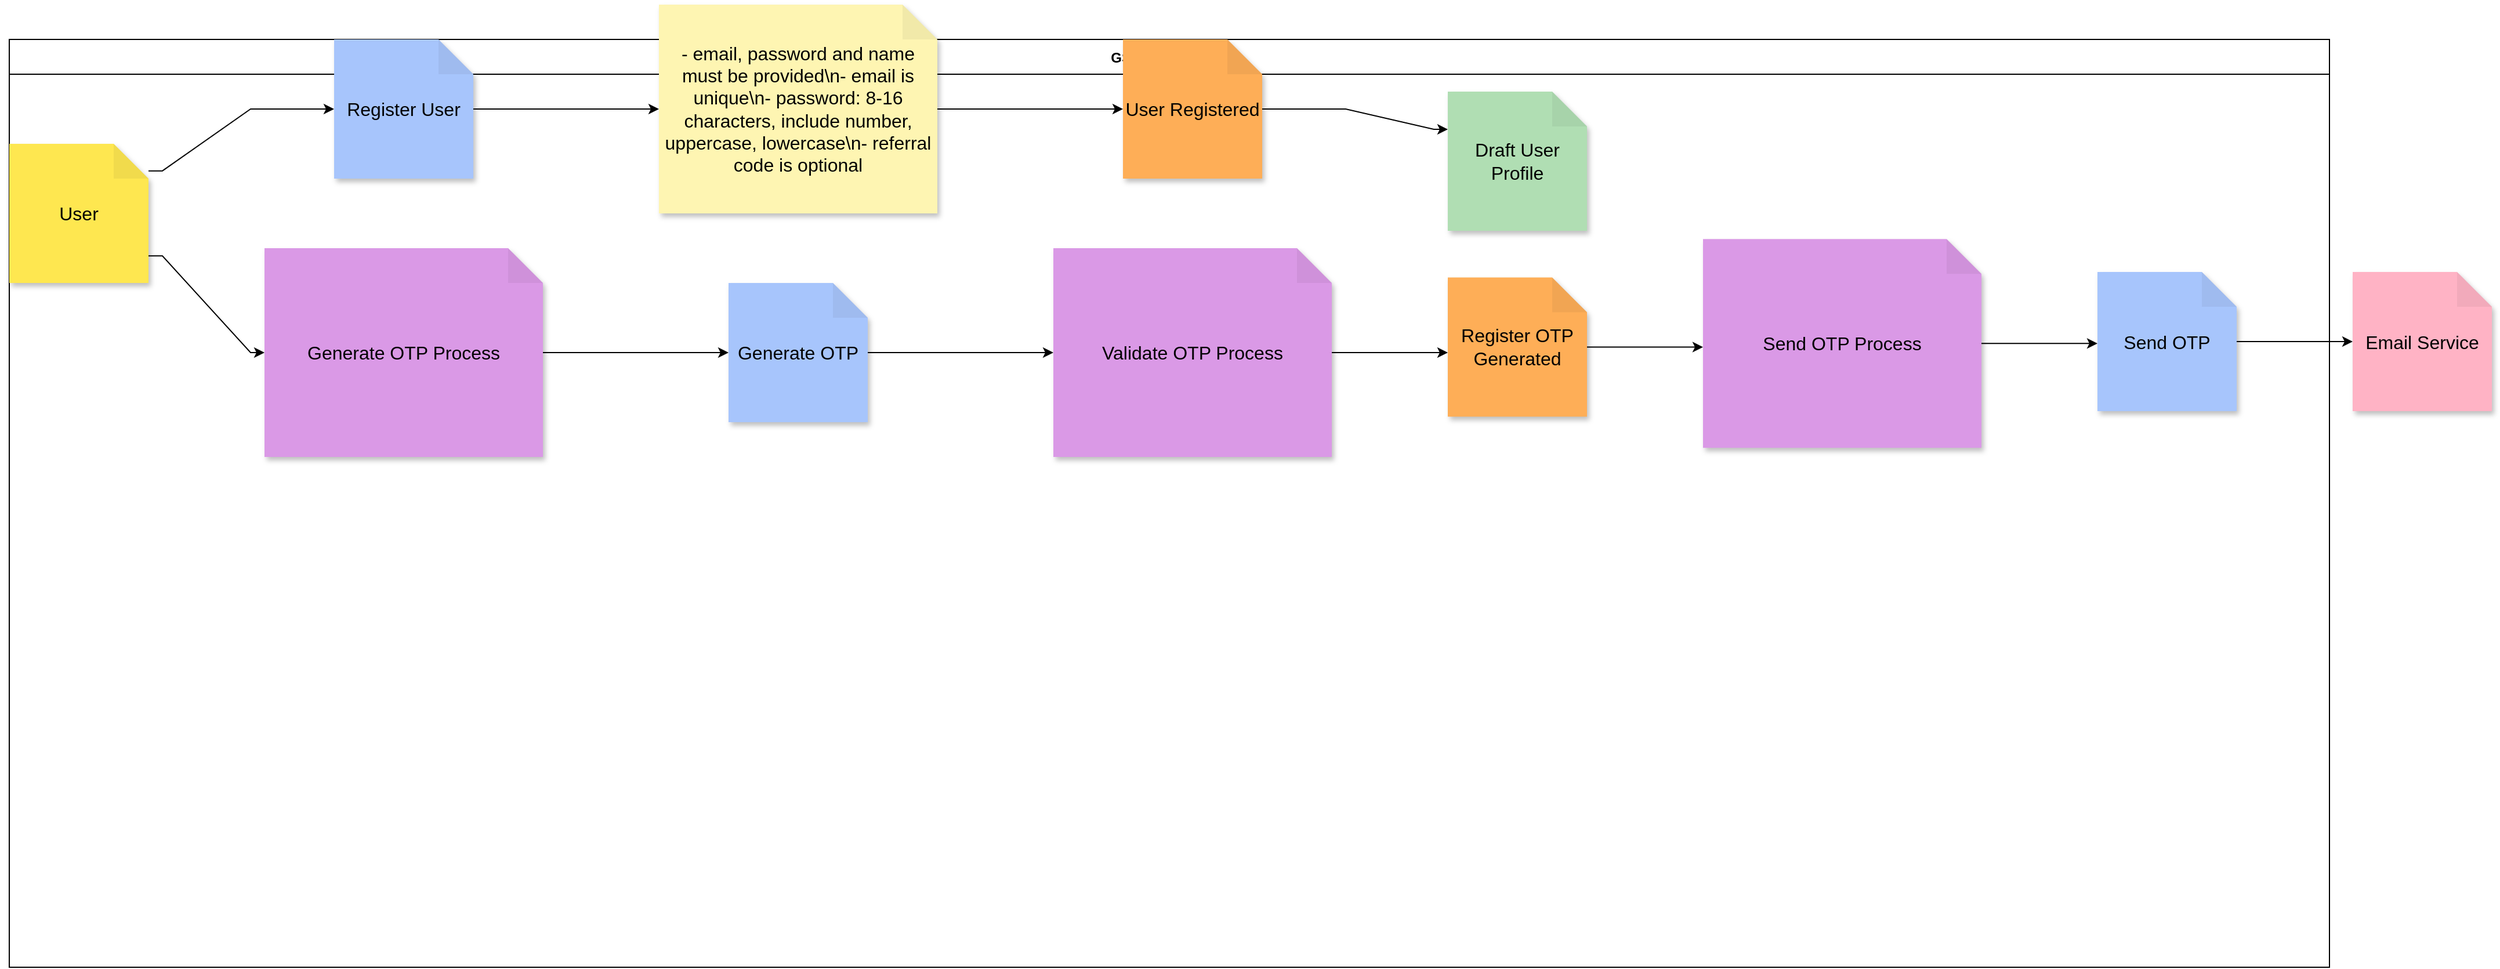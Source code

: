 <mxfile>
    <diagram id="Xd-yiTsMp4T5JVFI_0dH" name="Page-1">
        <mxGraphModel dx="865" dy="1835" grid="1" gridSize="10" guides="1" tooltips="1" connect="1" arrows="1" fold="1" page="1" pageScale="1" pageWidth="850" pageHeight="1100" math="0" shadow="0">
            <root>
                <mxCell id="0"/>
                <mxCell id="1" parent="0"/>
                <mxCell id="2" value="GSM Registration" style="swimlane;startSize=30;horizontal=1;" parent="1" vertex="1">
                    <mxGeometry width="2000" height="800" as="geometry"/>
                </mxCell>
                <mxCell id="3" value="User" style="shape=note;whiteSpace=wrap;html=1;backgroundOutline=1;darkOpacity=0.05;fillColor=#fee750;strokeColor=none;fontSize=16;fontStyle=0;rotation=0;shadow=1;" parent="2" vertex="1">
                    <mxGeometry y="90" width="120" height="120" as="geometry"/>
                </mxCell>
                <mxCell id="4" value="Draft User Profile" style="shape=note;whiteSpace=wrap;html=1;backgroundOutline=1;darkOpacity=0.05;fillColor=#b0deb3;strokeColor=none;fontSize=16;fontStyle=0;rotation=0;shadow=1;" parent="2" vertex="1">
                    <mxGeometry x="1240" y="45" width="120" height="120" as="geometry"/>
                </mxCell>
                <mxCell id="5" value="Register User" style="shape=note;whiteSpace=wrap;html=1;backgroundOutline=1;darkOpacity=0.05;fillColor=#a7c5fc;strokeColor=none;fontSize=16;fontStyle=0;rotation=0;shadow=1;" parent="2" vertex="1">
                    <mxGeometry x="280" width="120" height="120" as="geometry"/>
                </mxCell>
                <mxCell id="6" value="- email, password and name must be provided\n- email is unique\n- password: 8-16 characters, include number, uppercase, lowercase\n- referral code is optional" style="shape=note;whiteSpace=wrap;html=1;backgroundOutline=1;darkOpacity=0.05;fillColor=#fef5b2;strokeColor=none;fontSize=16;fontStyle=0;rotation=0;shadow=1;" parent="2" vertex="1">
                    <mxGeometry x="560" y="-30" width="240" height="180" as="geometry"/>
                </mxCell>
                <mxCell id="7" value="User Registered" style="shape=note;whiteSpace=wrap;html=1;backgroundOutline=1;darkOpacity=0.05;fillColor=#feae57;strokeColor=none;fontSize=16;fontStyle=0;rotation=0;shadow=1;" parent="2" vertex="1">
                    <mxGeometry x="960" width="120" height="120" as="geometry"/>
                </mxCell>
                <mxCell id="8" value="Generate OTP Process" style="shape=note;whiteSpace=wrap;html=1;backgroundOutline=1;darkOpacity=0.05;fillColor=#da99e6;strokeColor=none;fontSize=16;fontStyle=0;rotation=0;shadow=1;" parent="2" vertex="1">
                    <mxGeometry x="220" y="180" width="240" height="180" as="geometry"/>
                </mxCell>
                <mxCell id="9" value="Generate OTP" style="shape=note;whiteSpace=wrap;html=1;backgroundOutline=1;darkOpacity=0.05;fillColor=#a7c5fc;strokeColor=none;fontSize=16;fontStyle=0;rotation=0;shadow=1;" parent="2" vertex="1">
                    <mxGeometry x="620" y="210" width="120" height="120" as="geometry"/>
                </mxCell>
                <mxCell id="10" value="Validate OTP Process" style="shape=note;whiteSpace=wrap;html=1;backgroundOutline=1;darkOpacity=0.05;fillColor=#da99e6;strokeColor=none;fontSize=16;fontStyle=0;rotation=0;shadow=1;" parent="2" vertex="1">
                    <mxGeometry x="900" y="180" width="240" height="180" as="geometry"/>
                </mxCell>
                <mxCell id="11" value="Register OTP Generated" style="shape=note;whiteSpace=wrap;html=1;backgroundOutline=1;darkOpacity=0.05;fillColor=#feae57;strokeColor=none;fontSize=16;fontStyle=0;rotation=0;shadow=1;" parent="2" vertex="1">
                    <mxGeometry x="1240" y="205.298" width="120" height="120" as="geometry"/>
                </mxCell>
                <mxCell id="12" value="Send OTP Process" style="shape=note;whiteSpace=wrap;html=1;backgroundOutline=1;darkOpacity=0.05;fillColor=#da99e6;strokeColor=none;fontSize=16;fontStyle=0;rotation=0;shadow=1;" parent="2" vertex="1">
                    <mxGeometry x="1460" y="172.133" width="240" height="180" as="geometry"/>
                </mxCell>
                <mxCell id="13" value="Send OTP" style="shape=note;whiteSpace=wrap;html=1;backgroundOutline=1;darkOpacity=0.05;fillColor=#a7c5fc;strokeColor=none;fontSize=16;fontStyle=0;rotation=0;shadow=1;" parent="2" vertex="1">
                    <mxGeometry x="1800" y="200.55" width="120" height="120" as="geometry"/>
                </mxCell>
                <mxCell id="14" value="Email Service" style="shape=note;whiteSpace=wrap;html=1;backgroundOutline=1;darkOpacity=0.05;fillColor=#ffb3c5;strokeColor=none;fontSize=16;fontStyle=0;rotation=0;shadow=1;" parent="2" vertex="1">
                    <mxGeometry x="2020" y="200.55" width="120" height="120" as="geometry"/>
                </mxCell>
                <mxCell id="15" style="edgeStyle=orthogonalEdgeStyle;rounded=0;orthogonalLoop=1;jettySize=auto;html=1;noEdgeStyle=1;orthogonal=1;" parent="2" source="3" target="5" edge="1">
                    <mxGeometry relative="1" as="geometry">
                        <Array as="points">
                            <mxPoint x="132" y="113.333"/>
                            <mxPoint x="208" y="60"/>
                        </Array>
                    </mxGeometry>
                </mxCell>
                <mxCell id="16" style="edgeStyle=orthogonalEdgeStyle;rounded=0;orthogonalLoop=1;jettySize=auto;html=1;noEdgeStyle=1;orthogonal=1;" parent="2" source="5" target="6" edge="1">
                    <mxGeometry relative="1" as="geometry">
                        <Array as="points">
                            <mxPoint x="472" y="60"/>
                            <mxPoint x="548" y="60"/>
                        </Array>
                    </mxGeometry>
                </mxCell>
                <mxCell id="17" style="edgeStyle=orthogonalEdgeStyle;rounded=0;orthogonalLoop=1;jettySize=auto;html=1;noEdgeStyle=1;orthogonal=1;" parent="2" source="6" target="7" edge="1">
                    <mxGeometry relative="1" as="geometry">
                        <Array as="points">
                            <mxPoint x="812" y="60"/>
                            <mxPoint x="888" y="60"/>
                        </Array>
                    </mxGeometry>
                </mxCell>
                <mxCell id="18" style="edgeStyle=orthogonalEdgeStyle;rounded=0;orthogonalLoop=1;jettySize=auto;html=1;noEdgeStyle=1;orthogonal=1;" parent="2" source="7" target="4" edge="1">
                    <mxGeometry relative="1" as="geometry">
                        <Array as="points">
                            <mxPoint x="1152" y="60"/>
                            <mxPoint x="1228" y="77.5"/>
                        </Array>
                    </mxGeometry>
                </mxCell>
                <mxCell id="19" style="edgeStyle=orthogonalEdgeStyle;rounded=0;orthogonalLoop=1;jettySize=auto;html=1;noEdgeStyle=1;orthogonal=1;" parent="2" source="4" target="3" edge="1"/>
                <mxCell id="20" style="edgeStyle=orthogonalEdgeStyle;rounded=0;orthogonalLoop=1;jettySize=auto;html=1;noEdgeStyle=1;orthogonal=1;" parent="2" source="3" target="8" edge="1">
                    <mxGeometry relative="1" as="geometry">
                        <Array as="points">
                            <mxPoint x="132" y="186.667"/>
                            <mxPoint x="208" y="270"/>
                        </Array>
                    </mxGeometry>
                </mxCell>
                <mxCell id="21" style="edgeStyle=orthogonalEdgeStyle;rounded=0;orthogonalLoop=1;jettySize=auto;html=1;noEdgeStyle=1;orthogonal=1;" parent="2" source="8" target="9" edge="1">
                    <mxGeometry relative="1" as="geometry"/>
                </mxCell>
                <mxCell id="22" style="edgeStyle=orthogonalEdgeStyle;rounded=0;orthogonalLoop=1;jettySize=auto;html=1;noEdgeStyle=1;orthogonal=1;" parent="2" source="9" target="10" edge="1">
                    <mxGeometry relative="1" as="geometry"/>
                </mxCell>
                <mxCell id="23" style="edgeStyle=orthogonalEdgeStyle;rounded=0;orthogonalLoop=1;jettySize=auto;html=1;noEdgeStyle=1;orthogonal=1;" parent="2" source="10" target="11" edge="1">
                    <mxGeometry relative="1" as="geometry"/>
                </mxCell>
                <mxCell id="24" style="edgeStyle=orthogonalEdgeStyle;rounded=0;orthogonalLoop=1;jettySize=auto;html=1;noEdgeStyle=1;orthogonal=1;" parent="2" source="11" target="12" edge="1">
                    <mxGeometry relative="1" as="geometry"/>
                </mxCell>
                <mxCell id="25" style="edgeStyle=orthogonalEdgeStyle;rounded=0;orthogonalLoop=1;jettySize=auto;html=1;noEdgeStyle=1;orthogonal=1;" parent="2" source="12" target="13" edge="1">
                    <mxGeometry relative="1" as="geometry"/>
                </mxCell>
                <mxCell id="26" style="edgeStyle=orthogonalEdgeStyle;rounded=0;orthogonalLoop=1;jettySize=auto;html=1;noEdgeStyle=1;orthogonal=1;" parent="2" source="13" target="14" edge="1">
                    <mxGeometry relative="1" as="geometry"/>
                </mxCell>
            </root>
        </mxGraphModel>
    </diagram>
</mxfile>